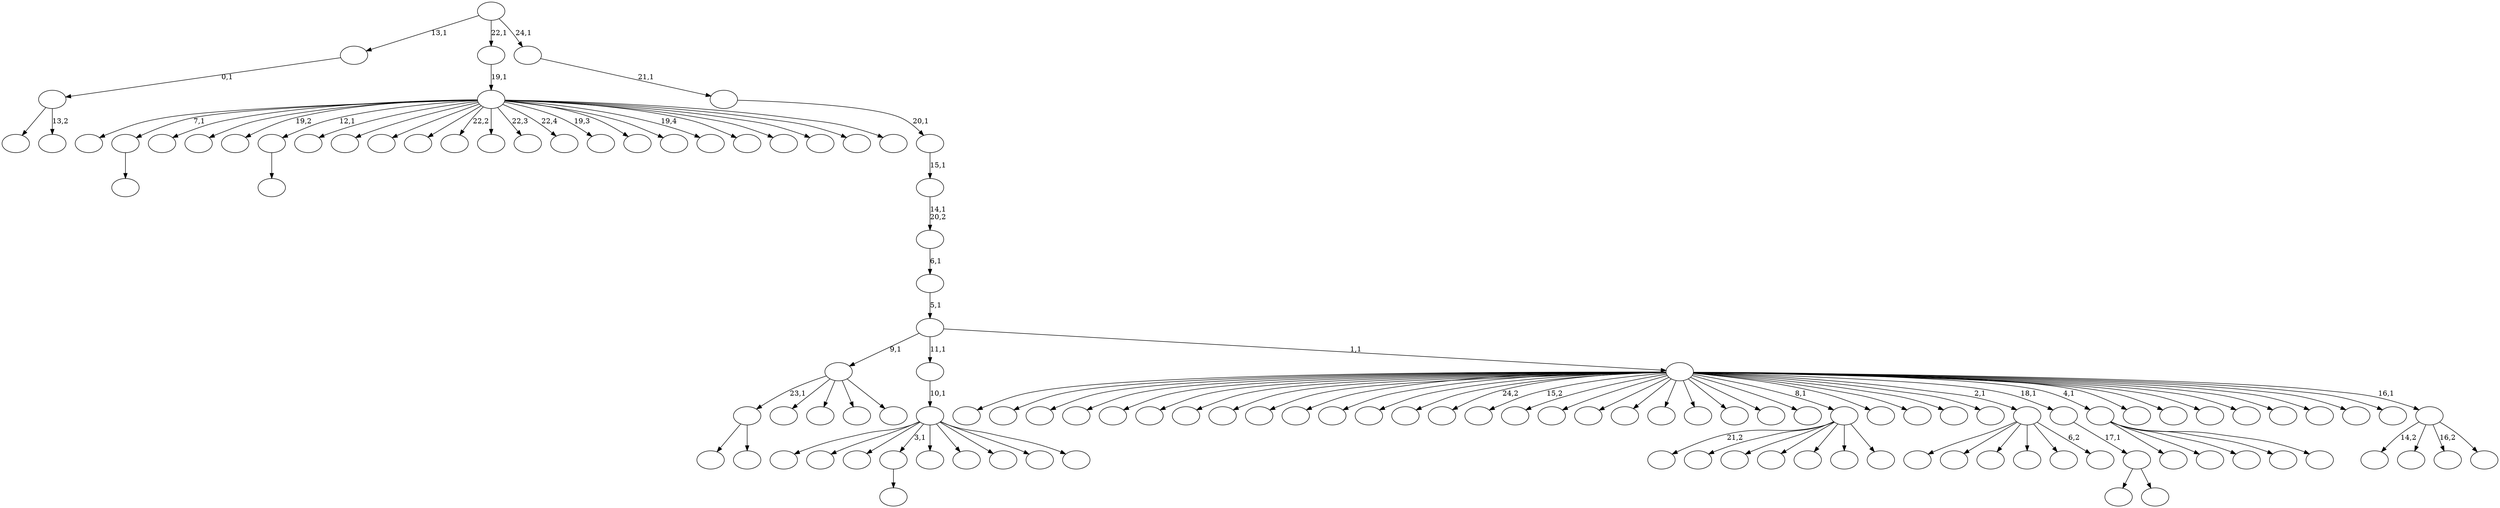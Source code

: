 digraph T {
	125 [label=""]
	124 [label=""]
	123 [label=""]
	122 [label=""]
	121 [label=""]
	120 [label=""]
	119 [label=""]
	118 [label=""]
	117 [label=""]
	116 [label=""]
	115 [label=""]
	114 [label=""]
	113 [label=""]
	112 [label=""]
	111 [label=""]
	110 [label=""]
	109 [label=""]
	108 [label=""]
	107 [label=""]
	106 [label=""]
	105 [label=""]
	104 [label=""]
	103 [label=""]
	102 [label=""]
	101 [label=""]
	100 [label=""]
	99 [label=""]
	98 [label=""]
	97 [label=""]
	96 [label=""]
	95 [label=""]
	94 [label=""]
	93 [label=""]
	92 [label=""]
	91 [label=""]
	90 [label=""]
	89 [label=""]
	88 [label=""]
	87 [label=""]
	86 [label=""]
	85 [label=""]
	84 [label=""]
	83 [label=""]
	82 [label=""]
	81 [label=""]
	80 [label=""]
	79 [label=""]
	78 [label=""]
	77 [label=""]
	76 [label=""]
	75 [label=""]
	74 [label=""]
	73 [label=""]
	72 [label=""]
	71 [label=""]
	70 [label=""]
	69 [label=""]
	68 [label=""]
	67 [label=""]
	66 [label=""]
	65 [label=""]
	64 [label=""]
	63 [label=""]
	62 [label=""]
	61 [label=""]
	60 [label=""]
	59 [label=""]
	58 [label=""]
	57 [label=""]
	56 [label=""]
	55 [label=""]
	54 [label=""]
	53 [label=""]
	52 [label=""]
	51 [label=""]
	50 [label=""]
	49 [label=""]
	48 [label=""]
	47 [label=""]
	46 [label=""]
	45 [label=""]
	44 [label=""]
	43 [label=""]
	42 [label=""]
	41 [label=""]
	40 [label=""]
	39 [label=""]
	38 [label=""]
	37 [label=""]
	36 [label=""]
	35 [label=""]
	34 [label=""]
	33 [label=""]
	32 [label=""]
	31 [label=""]
	30 [label=""]
	29 [label=""]
	28 [label=""]
	27 [label=""]
	26 [label=""]
	25 [label=""]
	24 [label=""]
	23 [label=""]
	22 [label=""]
	21 [label=""]
	20 [label=""]
	19 [label=""]
	18 [label=""]
	17 [label=""]
	16 [label=""]
	15 [label=""]
	14 [label=""]
	13 [label=""]
	12 [label=""]
	11 [label=""]
	10 [label=""]
	9 [label=""]
	8 [label=""]
	7 [label=""]
	6 [label=""]
	5 [label=""]
	4 [label=""]
	3 [label=""]
	2 [label=""]
	1 [label=""]
	0 [label=""]
	120 -> 121 [label=""]
	103 -> 105 [label=""]
	103 -> 104 [label=""]
	100 -> 101 [label=""]
	91 -> 118 [label=""]
	91 -> 92 [label="13,2"]
	90 -> 91 [label="0,1"]
	66 -> 67 [label=""]
	63 -> 103 [label="23,1"]
	63 -> 93 [label=""]
	63 -> 80 [label=""]
	63 -> 73 [label=""]
	63 -> 64 [label=""]
	44 -> 102 [label="21,2"]
	44 -> 97 [label=""]
	44 -> 79 [label=""]
	44 -> 74 [label=""]
	44 -> 68 [label=""]
	44 -> 61 [label=""]
	44 -> 45 [label=""]
	36 -> 123 [label=""]
	36 -> 122 [label=""]
	36 -> 114 [label=""]
	36 -> 107 [label=""]
	36 -> 70 [label=""]
	36 -> 37 [label="6,2"]
	34 -> 86 [label=""]
	34 -> 35 [label=""]
	33 -> 34 [label="17,1"]
	30 -> 124 [label=""]
	30 -> 89 [label=""]
	30 -> 77 [label=""]
	30 -> 57 [label=""]
	30 -> 31 [label=""]
	20 -> 125 [label=""]
	20 -> 120 [label="7,1"]
	20 -> 119 [label=""]
	20 -> 117 [label=""]
	20 -> 116 [label="19,2"]
	20 -> 100 [label="12,1"]
	20 -> 99 [label=""]
	20 -> 95 [label=""]
	20 -> 88 [label=""]
	20 -> 83 [label=""]
	20 -> 81 [label="22,2"]
	20 -> 65 [label=""]
	20 -> 58 [label="22,3"]
	20 -> 54 [label="22,4"]
	20 -> 52 [label="19,3"]
	20 -> 51 [label=""]
	20 -> 49 [label=""]
	20 -> 47 [label="19,4"]
	20 -> 32 [label=""]
	20 -> 27 [label=""]
	20 -> 25 [label=""]
	20 -> 22 [label=""]
	20 -> 21 [label=""]
	19 -> 20 [label="19,1"]
	15 -> 111 [label=""]
	15 -> 109 [label=""]
	15 -> 69 [label=""]
	15 -> 66 [label="3,1"]
	15 -> 60 [label=""]
	15 -> 50 [label=""]
	15 -> 39 [label=""]
	15 -> 24 [label=""]
	15 -> 16 [label=""]
	14 -> 15 [label="10,1"]
	9 -> 75 [label="14,2"]
	9 -> 38 [label=""]
	9 -> 28 [label="16,2"]
	9 -> 10 [label=""]
	8 -> 115 [label=""]
	8 -> 113 [label=""]
	8 -> 112 [label=""]
	8 -> 110 [label=""]
	8 -> 108 [label=""]
	8 -> 106 [label=""]
	8 -> 98 [label=""]
	8 -> 96 [label=""]
	8 -> 94 [label=""]
	8 -> 87 [label=""]
	8 -> 85 [label=""]
	8 -> 84 [label=""]
	8 -> 82 [label=""]
	8 -> 78 [label="24,2"]
	8 -> 76 [label="15,2"]
	8 -> 72 [label=""]
	8 -> 71 [label=""]
	8 -> 62 [label=""]
	8 -> 59 [label=""]
	8 -> 56 [label=""]
	8 -> 55 [label=""]
	8 -> 53 [label=""]
	8 -> 48 [label=""]
	8 -> 46 [label=""]
	8 -> 44 [label="8,1"]
	8 -> 43 [label=""]
	8 -> 42 [label=""]
	8 -> 41 [label=""]
	8 -> 40 [label=""]
	8 -> 36 [label="2,1"]
	8 -> 33 [label="18,1"]
	8 -> 30 [label="4,1"]
	8 -> 29 [label=""]
	8 -> 26 [label=""]
	8 -> 23 [label=""]
	8 -> 18 [label=""]
	8 -> 17 [label=""]
	8 -> 13 [label=""]
	8 -> 12 [label=""]
	8 -> 11 [label=""]
	8 -> 9 [label="16,1"]
	7 -> 63 [label="9,1"]
	7 -> 14 [label="11,1"]
	7 -> 8 [label="1,1"]
	6 -> 7 [label="5,1"]
	5 -> 6 [label="6,1"]
	4 -> 5 [label="14,1\n20,2"]
	3 -> 4 [label="15,1"]
	2 -> 3 [label="20,1"]
	1 -> 2 [label="21,1"]
	0 -> 90 [label="13,1"]
	0 -> 19 [label="22,1"]
	0 -> 1 [label="24,1"]
}
